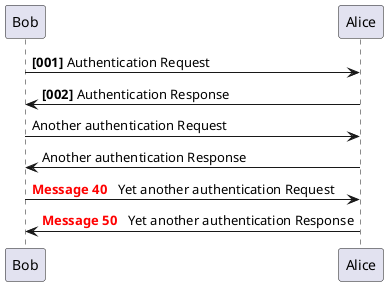 {
  "sha1": "l5mia4d208hxzafgkx22apkpr3n84eg",
  "insertion": {
    "when": "2024-06-03T18:59:33.758Z",
    "user": "plantuml@gmail.com"
  }
}
@startuml
autonumber "<b>[000]"
Bob -> Alice : Authentication Request
Bob <- Alice : Authentication Response

autonumber stop
Bob -> Alice : Another authentication Request
Bob <- Alice : Another authentication Response

autonumber 40 10 "<font color=red><b>Message 0  "
Bob -> Alice : Yet another authentication Request
Bob <- Alice : Yet another authentication Response

@enduml
